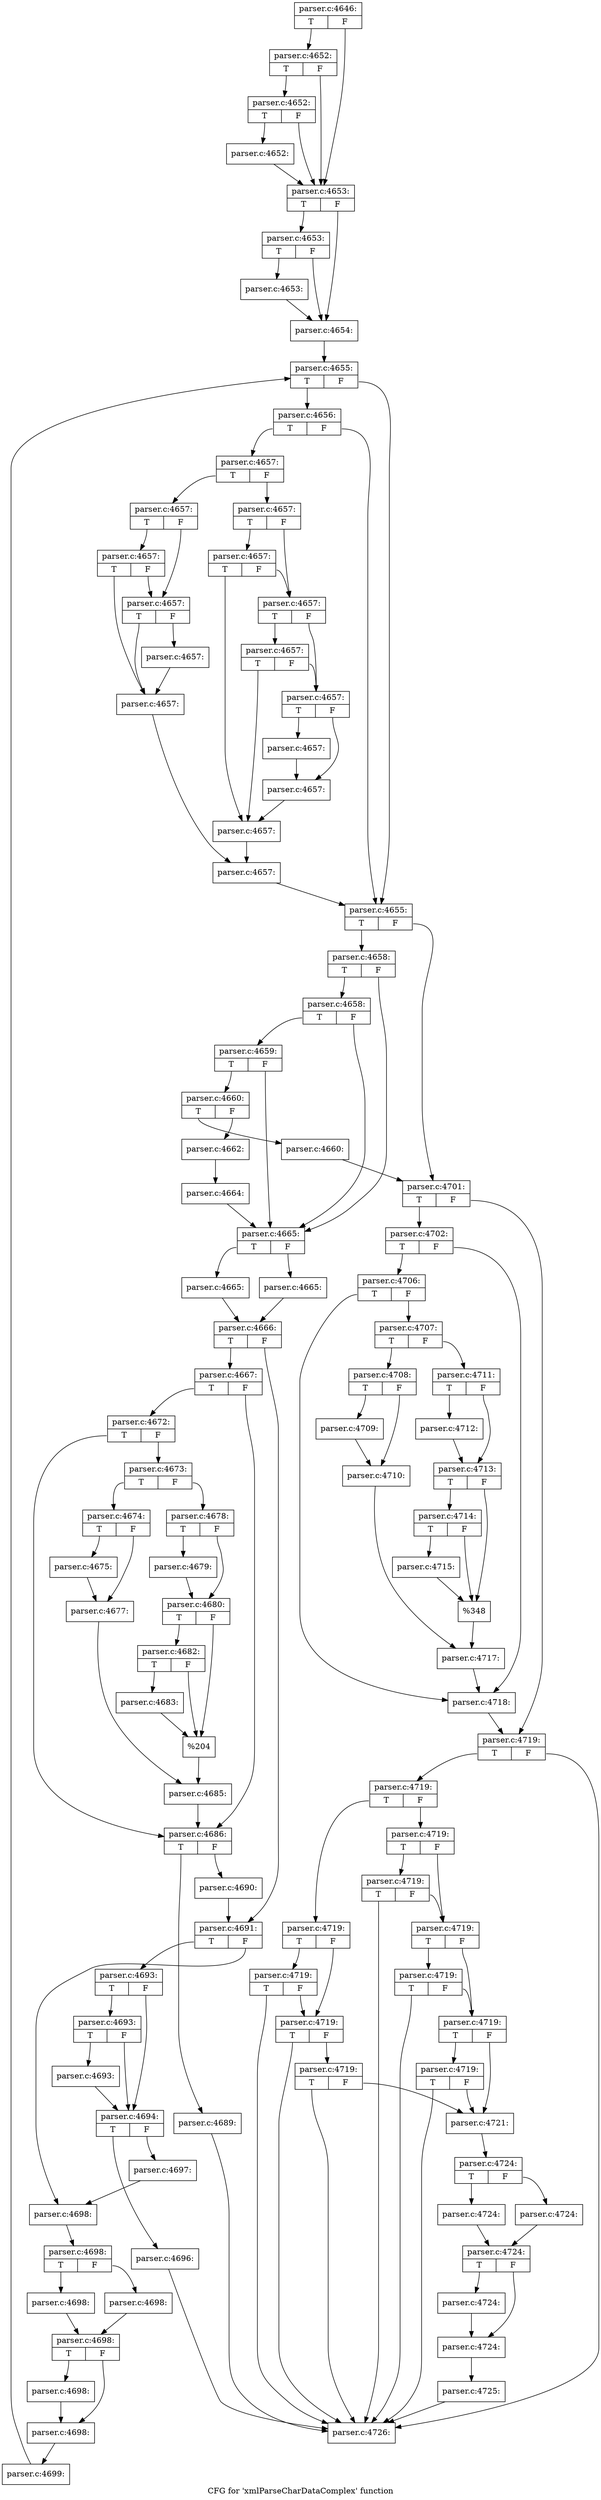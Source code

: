 digraph "CFG for 'xmlParseCharDataComplex' function" {
	label="CFG for 'xmlParseCharDataComplex' function";

	Node0x5c6f010 [shape=record,label="{parser.c:4646:|{<s0>T|<s1>F}}"];
	Node0x5c6f010:s0 -> Node0x5c71d60;
	Node0x5c6f010:s1 -> Node0x5c71c90;
	Node0x5c71d60 [shape=record,label="{parser.c:4652:|{<s0>T|<s1>F}}"];
	Node0x5c71d60:s0 -> Node0x5c71ce0;
	Node0x5c71d60:s1 -> Node0x5c71c90;
	Node0x5c71ce0 [shape=record,label="{parser.c:4652:|{<s0>T|<s1>F}}"];
	Node0x5c71ce0:s0 -> Node0x5c71c40;
	Node0x5c71ce0:s1 -> Node0x5c71c90;
	Node0x5c71c40 [shape=record,label="{parser.c:4652:}"];
	Node0x5c71c40 -> Node0x5c71c90;
	Node0x5c71c90 [shape=record,label="{parser.c:4653:|{<s0>T|<s1>F}}"];
	Node0x5c71c90:s0 -> Node0x5c730a0;
	Node0x5c71c90:s1 -> Node0x5c73050;
	Node0x5c730a0 [shape=record,label="{parser.c:4653:|{<s0>T|<s1>F}}"];
	Node0x5c730a0:s0 -> Node0x5c73000;
	Node0x5c730a0:s1 -> Node0x5c73050;
	Node0x5c73000 [shape=record,label="{parser.c:4653:}"];
	Node0x5c73000 -> Node0x5c73050;
	Node0x5c73050 [shape=record,label="{parser.c:4654:}"];
	Node0x5c73050 -> Node0x5c73e30;
	Node0x5c73e30 [shape=record,label="{parser.c:4655:|{<s0>T|<s1>F}}"];
	Node0x5c73e30:s0 -> Node0x5c74170;
	Node0x5c73e30:s1 -> Node0x5c740d0;
	Node0x5c74170 [shape=record,label="{parser.c:4656:|{<s0>T|<s1>F}}"];
	Node0x5c74170:s0 -> Node0x5c74120;
	Node0x5c74170:s1 -> Node0x5c740d0;
	Node0x5c74120 [shape=record,label="{parser.c:4657:|{<s0>T|<s1>F}}"];
	Node0x5c74120:s0 -> Node0x5c74600;
	Node0x5c74120:s1 -> Node0x5c74650;
	Node0x5c74600 [shape=record,label="{parser.c:4657:|{<s0>T|<s1>F}}"];
	Node0x5c74600:s0 -> Node0x5c749b0;
	Node0x5c74600:s1 -> Node0x5c74960;
	Node0x5c749b0 [shape=record,label="{parser.c:4657:|{<s0>T|<s1>F}}"];
	Node0x5c749b0:s0 -> Node0x5c748c0;
	Node0x5c749b0:s1 -> Node0x5c74960;
	Node0x5c74960 [shape=record,label="{parser.c:4657:|{<s0>T|<s1>F}}"];
	Node0x5c74960:s0 -> Node0x5c748c0;
	Node0x5c74960:s1 -> Node0x5c74910;
	Node0x5c74910 [shape=record,label="{parser.c:4657:}"];
	Node0x5c74910 -> Node0x5c748c0;
	Node0x5c748c0 [shape=record,label="{parser.c:4657:}"];
	Node0x5c748c0 -> Node0x5c746a0;
	Node0x5c74650 [shape=record,label="{parser.c:4657:|{<s0>T|<s1>F}}"];
	Node0x5c74650:s0 -> Node0x5c751b0;
	Node0x5c74650:s1 -> Node0x5c75160;
	Node0x5c751b0 [shape=record,label="{parser.c:4657:|{<s0>T|<s1>F}}"];
	Node0x5c751b0:s0 -> Node0x5c74e50;
	Node0x5c751b0:s1 -> Node0x5c75160;
	Node0x5c75160 [shape=record,label="{parser.c:4657:|{<s0>T|<s1>F}}"];
	Node0x5c75160:s0 -> Node0x5c75540;
	Node0x5c75160:s1 -> Node0x5c75110;
	Node0x5c75540 [shape=record,label="{parser.c:4657:|{<s0>T|<s1>F}}"];
	Node0x5c75540:s0 -> Node0x5c74e50;
	Node0x5c75540:s1 -> Node0x5c75110;
	Node0x5c75110 [shape=record,label="{parser.c:4657:|{<s0>T|<s1>F}}"];
	Node0x5c75110:s0 -> Node0x5c75910;
	Node0x5c75110:s1 -> Node0x5c758c0;
	Node0x5c75910 [shape=record,label="{parser.c:4657:}"];
	Node0x5c75910 -> Node0x5c758c0;
	Node0x5c758c0 [shape=record,label="{parser.c:4657:}"];
	Node0x5c758c0 -> Node0x5c74e50;
	Node0x5c74e50 [shape=record,label="{parser.c:4657:}"];
	Node0x5c74e50 -> Node0x5c746a0;
	Node0x5c746a0 [shape=record,label="{parser.c:4657:}"];
	Node0x5c746a0 -> Node0x5c740d0;
	Node0x5c740d0 [shape=record,label="{parser.c:4655:|{<s0>T|<s1>F}}"];
	Node0x5c740d0:s0 -> Node0x5c74550;
	Node0x5c740d0:s1 -> Node0x5c74050;
	Node0x5c74550 [shape=record,label="{parser.c:4658:|{<s0>T|<s1>F}}"];
	Node0x5c74550:s0 -> Node0x5c76320;
	Node0x5c74550:s1 -> Node0x5c76250;
	Node0x5c76320 [shape=record,label="{parser.c:4658:|{<s0>T|<s1>F}}"];
	Node0x5c76320:s0 -> Node0x5c762a0;
	Node0x5c76320:s1 -> Node0x5c76250;
	Node0x5c762a0 [shape=record,label="{parser.c:4659:|{<s0>T|<s1>F}}"];
	Node0x5c762a0:s0 -> Node0x5c76200;
	Node0x5c762a0:s1 -> Node0x5c76250;
	Node0x5c76200 [shape=record,label="{parser.c:4660:|{<s0>T|<s1>F}}"];
	Node0x5c76200:s0 -> Node0x5c77150;
	Node0x5c76200:s1 -> Node0x5c771f0;
	Node0x5c77150 [shape=record,label="{parser.c:4660:}"];
	Node0x5c77150 -> Node0x5c74050;
	Node0x5c771f0 [shape=record,label="{parser.c:4662:}"];
	Node0x5c771f0 -> Node0x5c771a0;
	Node0x5c771a0 [shape=record,label="{parser.c:4664:}"];
	Node0x5c771a0 -> Node0x5c76250;
	Node0x5c76250 [shape=record,label="{parser.c:4665:|{<s0>T|<s1>F}}"];
	Node0x5c76250:s0 -> Node0x5c778b0;
	Node0x5c76250:s1 -> Node0x5c77950;
	Node0x5c778b0 [shape=record,label="{parser.c:4665:}"];
	Node0x5c778b0 -> Node0x5c77900;
	Node0x5c77950 [shape=record,label="{parser.c:4665:}"];
	Node0x5c77950 -> Node0x5c77900;
	Node0x5c77900 [shape=record,label="{parser.c:4666:|{<s0>T|<s1>F}}"];
	Node0x5c77900:s0 -> Node0x5c78400;
	Node0x5c77900:s1 -> Node0x5c78450;
	Node0x5c78400 [shape=record,label="{parser.c:4667:|{<s0>T|<s1>F}}"];
	Node0x5c78400:s0 -> Node0x5c78af0;
	Node0x5c78400:s1 -> Node0x5c78aa0;
	Node0x5c78af0 [shape=record,label="{parser.c:4672:|{<s0>T|<s1>F}}"];
	Node0x5c78af0:s0 -> Node0x5c78aa0;
	Node0x5c78af0:s1 -> Node0x5c78a50;
	Node0x5c78a50 [shape=record,label="{parser.c:4673:|{<s0>T|<s1>F}}"];
	Node0x5c78a50:s0 -> Node0x5c79280;
	Node0x5c78a50:s1 -> Node0x5c79320;
	Node0x5c79280 [shape=record,label="{parser.c:4674:|{<s0>T|<s1>F}}"];
	Node0x5c79280:s0 -> Node0x5c798b0;
	Node0x5c79280:s1 -> Node0x5c79900;
	Node0x5c798b0 [shape=record,label="{parser.c:4675:}"];
	Node0x5c798b0 -> Node0x5c79900;
	Node0x5c79900 [shape=record,label="{parser.c:4677:}"];
	Node0x5c79900 -> Node0x5c792d0;
	Node0x5c79320 [shape=record,label="{parser.c:4678:|{<s0>T|<s1>F}}"];
	Node0x5c79320:s0 -> Node0x5c7a6e0;
	Node0x5c79320:s1 -> Node0x5c7a730;
	Node0x5c7a6e0 [shape=record,label="{parser.c:4679:}"];
	Node0x5c7a6e0 -> Node0x5c7a730;
	Node0x5c7a730 [shape=record,label="{parser.c:4680:|{<s0>T|<s1>F}}"];
	Node0x5c7a730:s0 -> Node0x5c7b480;
	Node0x5c7a730:s1 -> Node0x5c7b430;
	Node0x5c7b480 [shape=record,label="{parser.c:4682:|{<s0>T|<s1>F}}"];
	Node0x5c7b480:s0 -> Node0x5c7b3e0;
	Node0x5c7b480:s1 -> Node0x5c7b430;
	Node0x5c7b3e0 [shape=record,label="{parser.c:4683:}"];
	Node0x5c7b3e0 -> Node0x5c7b430;
	Node0x5c7b430 [shape=record,label="{%204}"];
	Node0x5c7b430 -> Node0x5c792d0;
	Node0x5c792d0 [shape=record,label="{parser.c:4685:}"];
	Node0x5c792d0 -> Node0x5c78aa0;
	Node0x5c78aa0 [shape=record,label="{parser.c:4686:|{<s0>T|<s1>F}}"];
	Node0x5c78aa0:s0 -> Node0x5c7c7c0;
	Node0x5c78aa0:s1 -> Node0x5c7c810;
	Node0x5c7c7c0 [shape=record,label="{parser.c:4689:}"];
	Node0x5c7c7c0 -> Node0x5c84a70;
	Node0x5c7c810 [shape=record,label="{parser.c:4690:}"];
	Node0x5c7c810 -> Node0x5c78450;
	Node0x5c78450 [shape=record,label="{parser.c:4691:|{<s0>T|<s1>F}}"];
	Node0x5c78450:s0 -> Node0x5c7cfa0;
	Node0x5c78450:s1 -> Node0x5c7cff0;
	Node0x5c7cfa0 [shape=record,label="{parser.c:4693:|{<s0>T|<s1>F}}"];
	Node0x5c7cfa0:s0 -> Node0x5c7d420;
	Node0x5c7cfa0:s1 -> Node0x5c7d3d0;
	Node0x5c7d420 [shape=record,label="{parser.c:4693:|{<s0>T|<s1>F}}"];
	Node0x5c7d420:s0 -> Node0x5c7d380;
	Node0x5c7d420:s1 -> Node0x5c7d3d0;
	Node0x5c7d380 [shape=record,label="{parser.c:4693:}"];
	Node0x5c7d380 -> Node0x5c7d3d0;
	Node0x5c7d3d0 [shape=record,label="{parser.c:4694:|{<s0>T|<s1>F}}"];
	Node0x5c7d3d0:s0 -> Node0x5c7e0c0;
	Node0x5c7d3d0:s1 -> Node0x5c7e110;
	Node0x5c7e0c0 [shape=record,label="{parser.c:4696:}"];
	Node0x5c7e0c0 -> Node0x5c84a70;
	Node0x5c7e110 [shape=record,label="{parser.c:4697:}"];
	Node0x5c7e110 -> Node0x5c7cff0;
	Node0x5c7cff0 [shape=record,label="{parser.c:4698:}"];
	Node0x5c7cff0 -> Node0x5c7e710;
	Node0x5c7e710 [shape=record,label="{parser.c:4698:|{<s0>T|<s1>F}}"];
	Node0x5c7e710:s0 -> Node0x5c7e9b0;
	Node0x5c7e710:s1 -> Node0x5c7ea50;
	Node0x5c7e9b0 [shape=record,label="{parser.c:4698:}"];
	Node0x5c7e9b0 -> Node0x5c7ea00;
	Node0x5c7ea50 [shape=record,label="{parser.c:4698:}"];
	Node0x5c7ea50 -> Node0x5c7ea00;
	Node0x5c7ea00 [shape=record,label="{parser.c:4698:|{<s0>T|<s1>F}}"];
	Node0x5c7ea00:s0 -> Node0x5c7fce0;
	Node0x5c7ea00:s1 -> Node0x5c7fd30;
	Node0x5c7fce0 [shape=record,label="{parser.c:4698:}"];
	Node0x5c7fce0 -> Node0x5c7fd30;
	Node0x5c7fd30 [shape=record,label="{parser.c:4698:}"];
	Node0x5c7fd30 -> Node0x5c7e670;
	Node0x5c7e670 [shape=record,label="{parser.c:4699:}"];
	Node0x5c7e670 -> Node0x5c73e30;
	Node0x5c74050 [shape=record,label="{parser.c:4701:|{<s0>T|<s1>F}}"];
	Node0x5c74050:s0 -> Node0x5c7e6c0;
	Node0x5c74050:s1 -> Node0x5c806d0;
	Node0x5c7e6c0 [shape=record,label="{parser.c:4702:|{<s0>T|<s1>F}}"];
	Node0x5c7e6c0:s0 -> Node0x5c80d70;
	Node0x5c7e6c0:s1 -> Node0x5c80d20;
	Node0x5c80d70 [shape=record,label="{parser.c:4706:|{<s0>T|<s1>F}}"];
	Node0x5c80d70:s0 -> Node0x5c80d20;
	Node0x5c80d70:s1 -> Node0x5c80cd0;
	Node0x5c80cd0 [shape=record,label="{parser.c:4707:|{<s0>T|<s1>F}}"];
	Node0x5c80cd0:s0 -> Node0x5c81500;
	Node0x5c80cd0:s1 -> Node0x5c815a0;
	Node0x5c81500 [shape=record,label="{parser.c:4708:|{<s0>T|<s1>F}}"];
	Node0x5c81500:s0 -> Node0x5c81b30;
	Node0x5c81500:s1 -> Node0x5c81b80;
	Node0x5c81b30 [shape=record,label="{parser.c:4709:}"];
	Node0x5c81b30 -> Node0x5c81b80;
	Node0x5c81b80 [shape=record,label="{parser.c:4710:}"];
	Node0x5c81b80 -> Node0x5c81550;
	Node0x5c815a0 [shape=record,label="{parser.c:4711:|{<s0>T|<s1>F}}"];
	Node0x5c815a0:s0 -> Node0x5c82960;
	Node0x5c815a0:s1 -> Node0x5c829b0;
	Node0x5c82960 [shape=record,label="{parser.c:4712:}"];
	Node0x5c82960 -> Node0x5c829b0;
	Node0x5c829b0 [shape=record,label="{parser.c:4713:|{<s0>T|<s1>F}}"];
	Node0x5c829b0:s0 -> Node0x5c83700;
	Node0x5c829b0:s1 -> Node0x5c836b0;
	Node0x5c83700 [shape=record,label="{parser.c:4714:|{<s0>T|<s1>F}}"];
	Node0x5c83700:s0 -> Node0x5c83660;
	Node0x5c83700:s1 -> Node0x5c836b0;
	Node0x5c83660 [shape=record,label="{parser.c:4715:}"];
	Node0x5c83660 -> Node0x5c836b0;
	Node0x5c836b0 [shape=record,label="{%348}"];
	Node0x5c836b0 -> Node0x5c81550;
	Node0x5c81550 [shape=record,label="{parser.c:4717:}"];
	Node0x5c81550 -> Node0x5c80d20;
	Node0x5c80d20 [shape=record,label="{parser.c:4718:}"];
	Node0x5c80d20 -> Node0x5c806d0;
	Node0x5c806d0 [shape=record,label="{parser.c:4719:|{<s0>T|<s1>F}}"];
	Node0x5c806d0:s0 -> Node0x5c84ac0;
	Node0x5c806d0:s1 -> Node0x5c84a70;
	Node0x5c84ac0 [shape=record,label="{parser.c:4719:|{<s0>T|<s1>F}}"];
	Node0x5c84ac0:s0 -> Node0x5c84da0;
	Node0x5c84ac0:s1 -> Node0x5c84df0;
	Node0x5c84da0 [shape=record,label="{parser.c:4719:|{<s0>T|<s1>F}}"];
	Node0x5c84da0:s0 -> Node0x5c85080;
	Node0x5c84da0:s1 -> Node0x5c85030;
	Node0x5c85080 [shape=record,label="{parser.c:4719:|{<s0>T|<s1>F}}"];
	Node0x5c85080:s0 -> Node0x5c84a70;
	Node0x5c85080:s1 -> Node0x5c85030;
	Node0x5c85030 [shape=record,label="{parser.c:4719:|{<s0>T|<s1>F}}"];
	Node0x5c85030:s0 -> Node0x5c84a70;
	Node0x5c85030:s1 -> Node0x5c84fe0;
	Node0x5c84fe0 [shape=record,label="{parser.c:4719:|{<s0>T|<s1>F}}"];
	Node0x5c84fe0:s0 -> Node0x5c84a70;
	Node0x5c84fe0:s1 -> Node0x5c84a20;
	Node0x5c84df0 [shape=record,label="{parser.c:4719:|{<s0>T|<s1>F}}"];
	Node0x5c84df0:s0 -> Node0x5c85730;
	Node0x5c84df0:s1 -> Node0x5c856e0;
	Node0x5c85730 [shape=record,label="{parser.c:4719:|{<s0>T|<s1>F}}"];
	Node0x5c85730:s0 -> Node0x5c84a70;
	Node0x5c85730:s1 -> Node0x5c856e0;
	Node0x5c856e0 [shape=record,label="{parser.c:4719:|{<s0>T|<s1>F}}"];
	Node0x5c856e0:s0 -> Node0x5c85a60;
	Node0x5c856e0:s1 -> Node0x5c85690;
	Node0x5c85a60 [shape=record,label="{parser.c:4719:|{<s0>T|<s1>F}}"];
	Node0x5c85a60:s0 -> Node0x5c84a70;
	Node0x5c85a60:s1 -> Node0x5c85690;
	Node0x5c85690 [shape=record,label="{parser.c:4719:|{<s0>T|<s1>F}}"];
	Node0x5c85690:s0 -> Node0x5c85d90;
	Node0x5c85690:s1 -> Node0x5c84a20;
	Node0x5c85d90 [shape=record,label="{parser.c:4719:|{<s0>T|<s1>F}}"];
	Node0x5c85d90:s0 -> Node0x5c84a70;
	Node0x5c85d90:s1 -> Node0x5c84a20;
	Node0x5c84a20 [shape=record,label="{parser.c:4721:}"];
	Node0x5c84a20 -> Node0x5c865d0;
	Node0x5c865d0 [shape=record,label="{parser.c:4724:|{<s0>T|<s1>F}}"];
	Node0x5c865d0:s0 -> Node0x5c86870;
	Node0x5c865d0:s1 -> Node0x5c86910;
	Node0x5c86870 [shape=record,label="{parser.c:4724:}"];
	Node0x5c86870 -> Node0x5c868c0;
	Node0x5c86910 [shape=record,label="{parser.c:4724:}"];
	Node0x5c86910 -> Node0x5c868c0;
	Node0x5c868c0 [shape=record,label="{parser.c:4724:|{<s0>T|<s1>F}}"];
	Node0x5c868c0:s0 -> Node0x5c87ba0;
	Node0x5c868c0:s1 -> Node0x5c87bf0;
	Node0x5c87ba0 [shape=record,label="{parser.c:4724:}"];
	Node0x5c87ba0 -> Node0x5c87bf0;
	Node0x5c87bf0 [shape=record,label="{parser.c:4724:}"];
	Node0x5c87bf0 -> Node0x5c86530;
	Node0x5c86530 [shape=record,label="{parser.c:4725:}"];
	Node0x5c86530 -> Node0x5c84a70;
	Node0x5c84a70 [shape=record,label="{parser.c:4726:}"];
}
